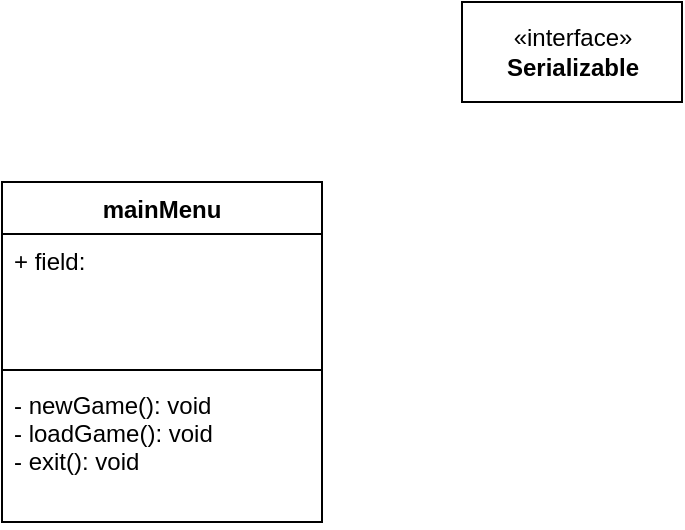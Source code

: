 <mxfile version="15.8.2" type="github"><diagram id="gX0NP72L9NF0O32XfgGe" name="Page-1"><mxGraphModel dx="868" dy="446" grid="1" gridSize="10" guides="1" tooltips="1" connect="1" arrows="1" fold="1" page="1" pageScale="1" pageWidth="827" pageHeight="1169" math="0" shadow="0"><root><mxCell id="0"/><mxCell id="1" parent="0"/><mxCell id="hK0s2O0z6G4P-B0Uy8Qg-1" value="«interface»&lt;br&gt;&lt;b&gt;Serializable&lt;/b&gt;" style="html=1;" parent="1" vertex="1"><mxGeometry x="580" y="110" width="110" height="50" as="geometry"/></mxCell><mxCell id="hK0s2O0z6G4P-B0Uy8Qg-2" value="mainMenu" style="swimlane;fontStyle=1;align=center;verticalAlign=top;childLayout=stackLayout;horizontal=1;startSize=26;horizontalStack=0;resizeParent=1;resizeParentMax=0;resizeLast=0;collapsible=1;marginBottom=0;" parent="1" vertex="1"><mxGeometry x="350" y="200" width="160" height="170" as="geometry"/></mxCell><mxCell id="hK0s2O0z6G4P-B0Uy8Qg-3" value="+ field: " style="text;strokeColor=none;fillColor=none;align=left;verticalAlign=top;spacingLeft=4;spacingRight=4;overflow=hidden;rotatable=0;points=[[0,0.5],[1,0.5]];portConstraint=eastwest;" parent="hK0s2O0z6G4P-B0Uy8Qg-2" vertex="1"><mxGeometry y="26" width="160" height="64" as="geometry"/></mxCell><mxCell id="hK0s2O0z6G4P-B0Uy8Qg-4" value="" style="line;strokeWidth=1;fillColor=none;align=left;verticalAlign=middle;spacingTop=-1;spacingLeft=3;spacingRight=3;rotatable=0;labelPosition=right;points=[];portConstraint=eastwest;" parent="hK0s2O0z6G4P-B0Uy8Qg-2" vertex="1"><mxGeometry y="90" width="160" height="8" as="geometry"/></mxCell><mxCell id="hK0s2O0z6G4P-B0Uy8Qg-5" value="- newGame(): void&#10;- loadGame(): void&#10;- exit(): void" style="text;strokeColor=none;fillColor=none;align=left;verticalAlign=top;spacingLeft=4;spacingRight=4;overflow=hidden;rotatable=0;points=[[0,0.5],[1,0.5]];portConstraint=eastwest;" parent="hK0s2O0z6G4P-B0Uy8Qg-2" vertex="1"><mxGeometry y="98" width="160" height="72" as="geometry"/></mxCell></root></mxGraphModel></diagram></mxfile>
